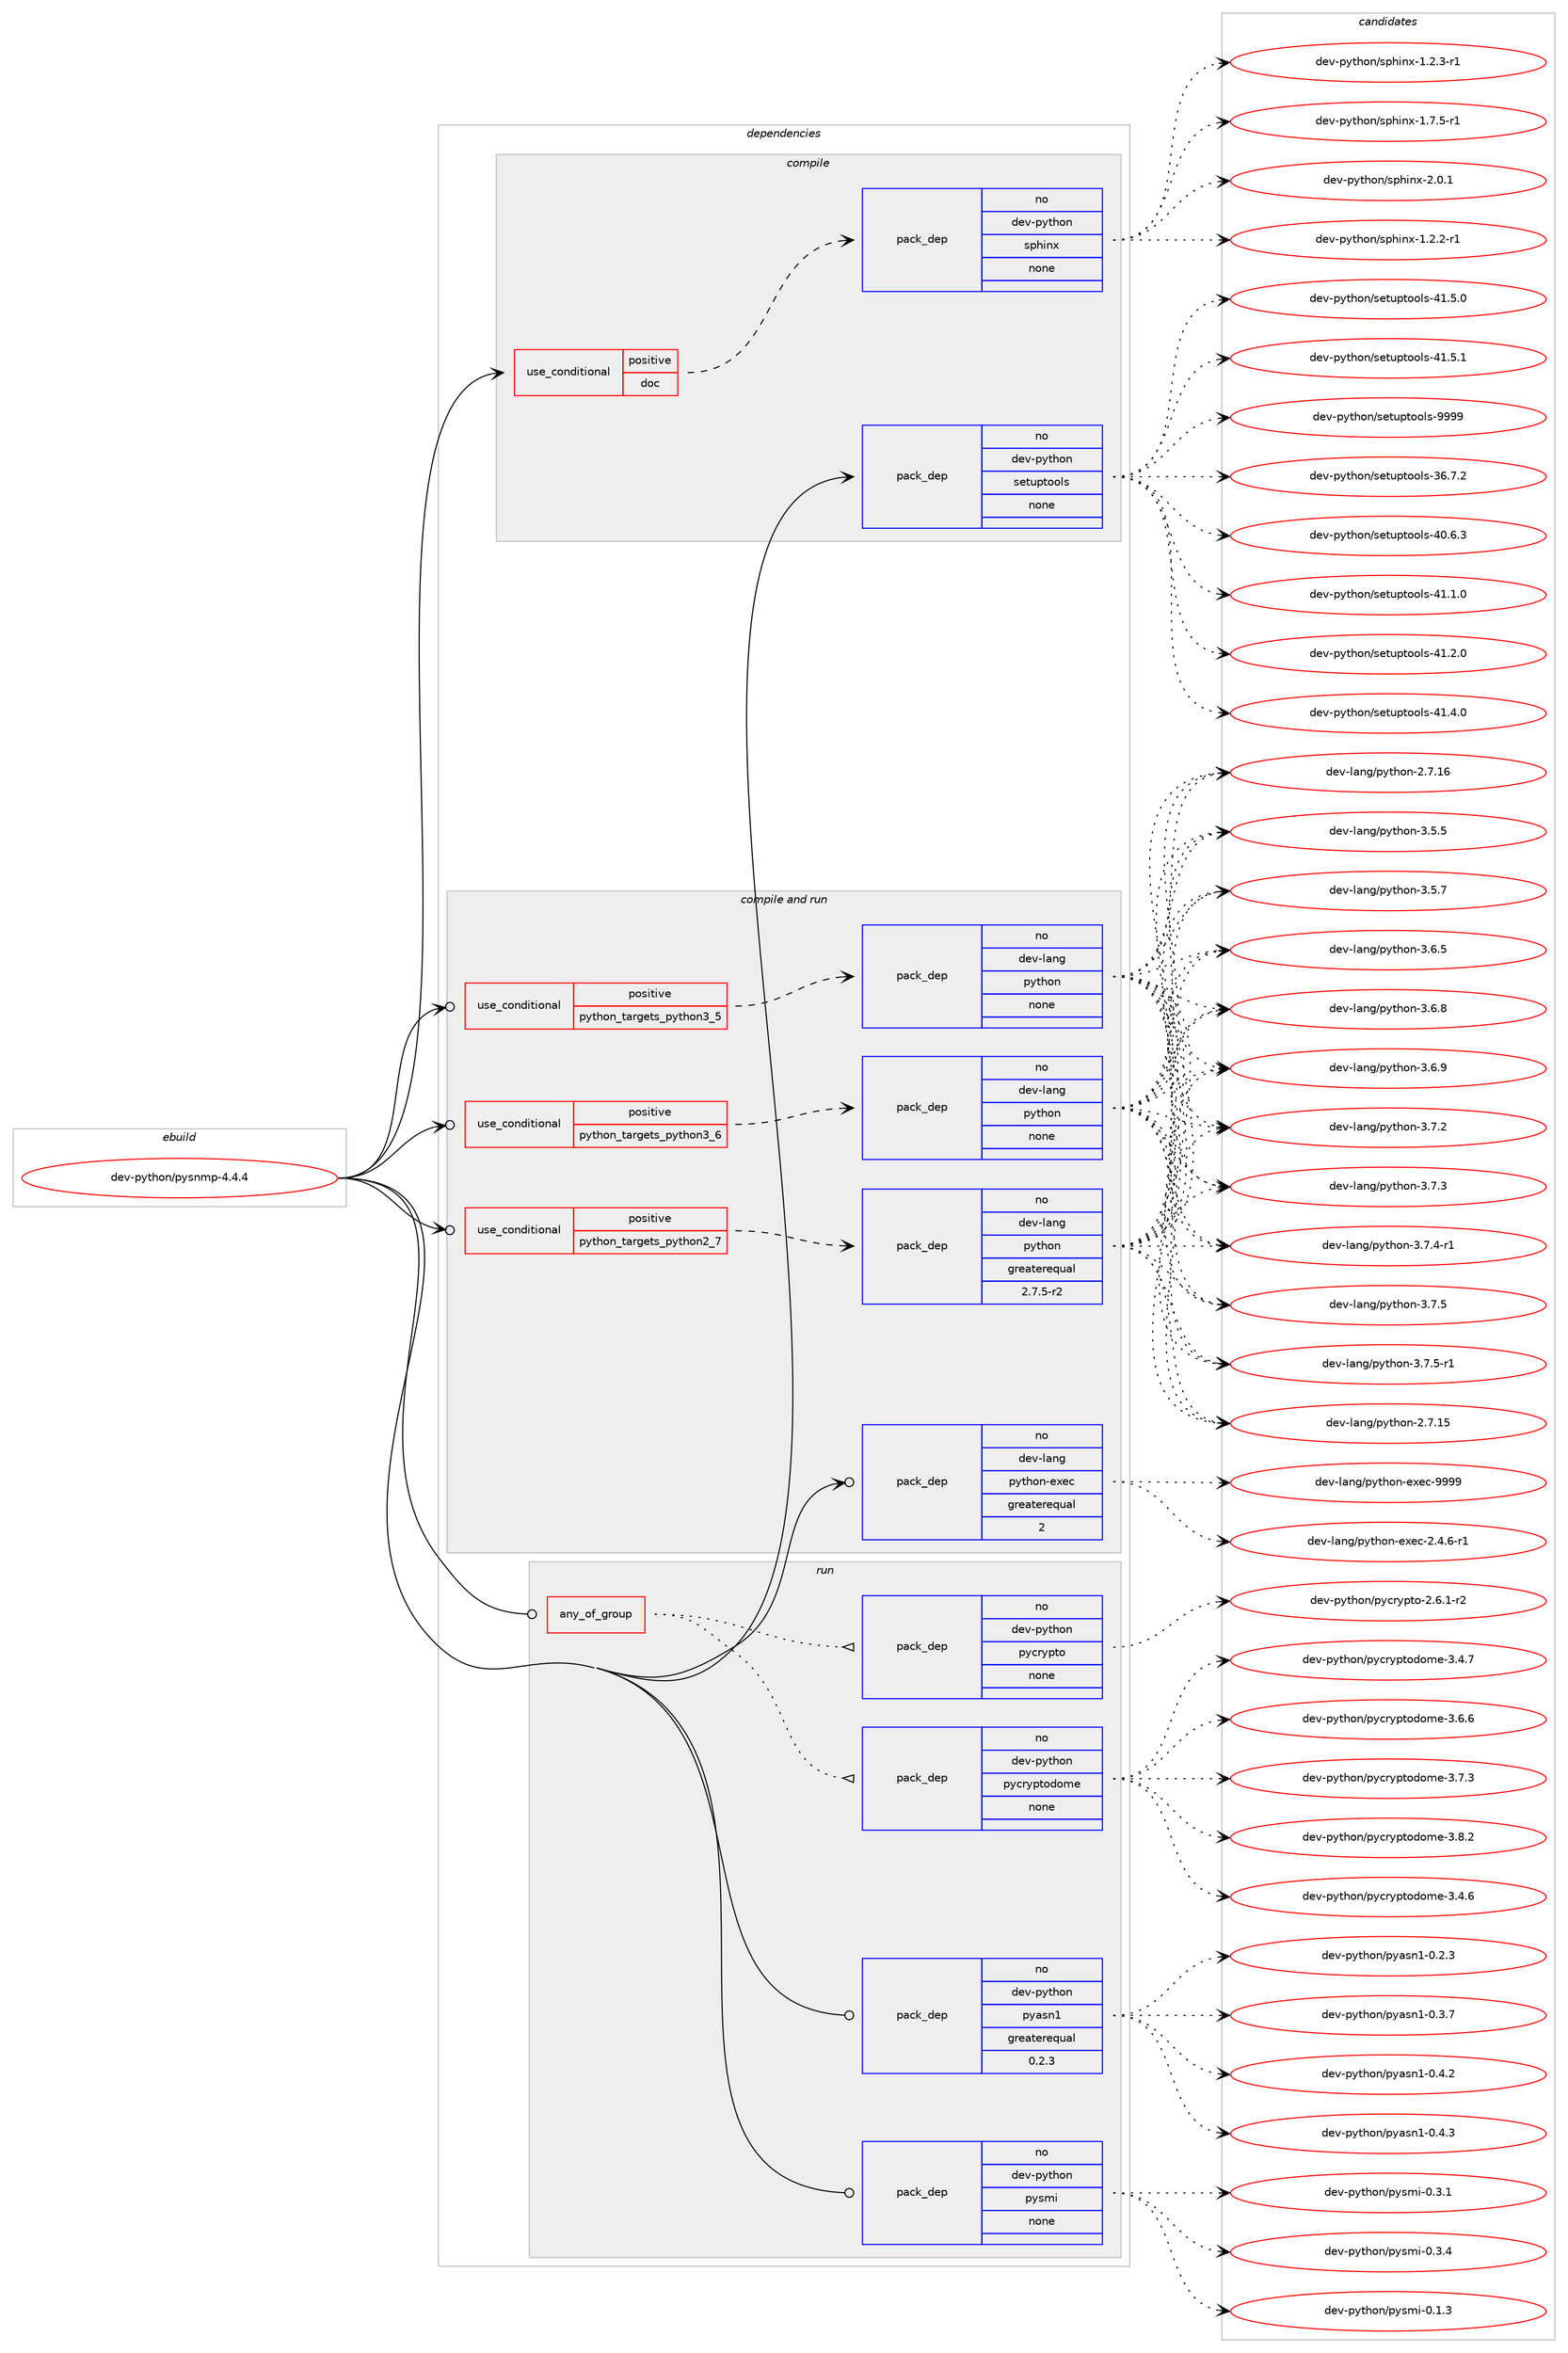 digraph prolog {

# *************
# Graph options
# *************

newrank=true;
concentrate=true;
compound=true;
graph [rankdir=LR,fontname=Helvetica,fontsize=10,ranksep=1.5];#, ranksep=2.5, nodesep=0.2];
edge  [arrowhead=vee];
node  [fontname=Helvetica,fontsize=10];

# **********
# The ebuild
# **********

subgraph cluster_leftcol {
color=gray;
rank=same;
label=<<i>ebuild</i>>;
id [label="dev-python/pysnmp-4.4.4", color=red, width=4, href="../dev-python/pysnmp-4.4.4.svg"];
}

# ****************
# The dependencies
# ****************

subgraph cluster_midcol {
color=gray;
label=<<i>dependencies</i>>;
subgraph cluster_compile {
fillcolor="#eeeeee";
style=filled;
label=<<i>compile</i>>;
subgraph cond146818 {
dependency628765 [label=<<TABLE BORDER="0" CELLBORDER="1" CELLSPACING="0" CELLPADDING="4"><TR><TD ROWSPAN="3" CELLPADDING="10">use_conditional</TD></TR><TR><TD>positive</TD></TR><TR><TD>doc</TD></TR></TABLE>>, shape=none, color=red];
subgraph pack470084 {
dependency628766 [label=<<TABLE BORDER="0" CELLBORDER="1" CELLSPACING="0" CELLPADDING="4" WIDTH="220"><TR><TD ROWSPAN="6" CELLPADDING="30">pack_dep</TD></TR><TR><TD WIDTH="110">no</TD></TR><TR><TD>dev-python</TD></TR><TR><TD>sphinx</TD></TR><TR><TD>none</TD></TR><TR><TD></TD></TR></TABLE>>, shape=none, color=blue];
}
dependency628765:e -> dependency628766:w [weight=20,style="dashed",arrowhead="vee"];
}
id:e -> dependency628765:w [weight=20,style="solid",arrowhead="vee"];
subgraph pack470085 {
dependency628767 [label=<<TABLE BORDER="0" CELLBORDER="1" CELLSPACING="0" CELLPADDING="4" WIDTH="220"><TR><TD ROWSPAN="6" CELLPADDING="30">pack_dep</TD></TR><TR><TD WIDTH="110">no</TD></TR><TR><TD>dev-python</TD></TR><TR><TD>setuptools</TD></TR><TR><TD>none</TD></TR><TR><TD></TD></TR></TABLE>>, shape=none, color=blue];
}
id:e -> dependency628767:w [weight=20,style="solid",arrowhead="vee"];
}
subgraph cluster_compileandrun {
fillcolor="#eeeeee";
style=filled;
label=<<i>compile and run</i>>;
subgraph cond146819 {
dependency628768 [label=<<TABLE BORDER="0" CELLBORDER="1" CELLSPACING="0" CELLPADDING="4"><TR><TD ROWSPAN="3" CELLPADDING="10">use_conditional</TD></TR><TR><TD>positive</TD></TR><TR><TD>python_targets_python2_7</TD></TR></TABLE>>, shape=none, color=red];
subgraph pack470086 {
dependency628769 [label=<<TABLE BORDER="0" CELLBORDER="1" CELLSPACING="0" CELLPADDING="4" WIDTH="220"><TR><TD ROWSPAN="6" CELLPADDING="30">pack_dep</TD></TR><TR><TD WIDTH="110">no</TD></TR><TR><TD>dev-lang</TD></TR><TR><TD>python</TD></TR><TR><TD>greaterequal</TD></TR><TR><TD>2.7.5-r2</TD></TR></TABLE>>, shape=none, color=blue];
}
dependency628768:e -> dependency628769:w [weight=20,style="dashed",arrowhead="vee"];
}
id:e -> dependency628768:w [weight=20,style="solid",arrowhead="odotvee"];
subgraph cond146820 {
dependency628770 [label=<<TABLE BORDER="0" CELLBORDER="1" CELLSPACING="0" CELLPADDING="4"><TR><TD ROWSPAN="3" CELLPADDING="10">use_conditional</TD></TR><TR><TD>positive</TD></TR><TR><TD>python_targets_python3_5</TD></TR></TABLE>>, shape=none, color=red];
subgraph pack470087 {
dependency628771 [label=<<TABLE BORDER="0" CELLBORDER="1" CELLSPACING="0" CELLPADDING="4" WIDTH="220"><TR><TD ROWSPAN="6" CELLPADDING="30">pack_dep</TD></TR><TR><TD WIDTH="110">no</TD></TR><TR><TD>dev-lang</TD></TR><TR><TD>python</TD></TR><TR><TD>none</TD></TR><TR><TD></TD></TR></TABLE>>, shape=none, color=blue];
}
dependency628770:e -> dependency628771:w [weight=20,style="dashed",arrowhead="vee"];
}
id:e -> dependency628770:w [weight=20,style="solid",arrowhead="odotvee"];
subgraph cond146821 {
dependency628772 [label=<<TABLE BORDER="0" CELLBORDER="1" CELLSPACING="0" CELLPADDING="4"><TR><TD ROWSPAN="3" CELLPADDING="10">use_conditional</TD></TR><TR><TD>positive</TD></TR><TR><TD>python_targets_python3_6</TD></TR></TABLE>>, shape=none, color=red];
subgraph pack470088 {
dependency628773 [label=<<TABLE BORDER="0" CELLBORDER="1" CELLSPACING="0" CELLPADDING="4" WIDTH="220"><TR><TD ROWSPAN="6" CELLPADDING="30">pack_dep</TD></TR><TR><TD WIDTH="110">no</TD></TR><TR><TD>dev-lang</TD></TR><TR><TD>python</TD></TR><TR><TD>none</TD></TR><TR><TD></TD></TR></TABLE>>, shape=none, color=blue];
}
dependency628772:e -> dependency628773:w [weight=20,style="dashed",arrowhead="vee"];
}
id:e -> dependency628772:w [weight=20,style="solid",arrowhead="odotvee"];
subgraph pack470089 {
dependency628774 [label=<<TABLE BORDER="0" CELLBORDER="1" CELLSPACING="0" CELLPADDING="4" WIDTH="220"><TR><TD ROWSPAN="6" CELLPADDING="30">pack_dep</TD></TR><TR><TD WIDTH="110">no</TD></TR><TR><TD>dev-lang</TD></TR><TR><TD>python-exec</TD></TR><TR><TD>greaterequal</TD></TR><TR><TD>2</TD></TR></TABLE>>, shape=none, color=blue];
}
id:e -> dependency628774:w [weight=20,style="solid",arrowhead="odotvee"];
}
subgraph cluster_run {
fillcolor="#eeeeee";
style=filled;
label=<<i>run</i>>;
subgraph any11486 {
dependency628775 [label=<<TABLE BORDER="0" CELLBORDER="1" CELLSPACING="0" CELLPADDING="4"><TR><TD CELLPADDING="10">any_of_group</TD></TR></TABLE>>, shape=none, color=red];subgraph pack470090 {
dependency628776 [label=<<TABLE BORDER="0" CELLBORDER="1" CELLSPACING="0" CELLPADDING="4" WIDTH="220"><TR><TD ROWSPAN="6" CELLPADDING="30">pack_dep</TD></TR><TR><TD WIDTH="110">no</TD></TR><TR><TD>dev-python</TD></TR><TR><TD>pycryptodome</TD></TR><TR><TD>none</TD></TR><TR><TD></TD></TR></TABLE>>, shape=none, color=blue];
}
dependency628775:e -> dependency628776:w [weight=20,style="dotted",arrowhead="oinv"];
subgraph pack470091 {
dependency628777 [label=<<TABLE BORDER="0" CELLBORDER="1" CELLSPACING="0" CELLPADDING="4" WIDTH="220"><TR><TD ROWSPAN="6" CELLPADDING="30">pack_dep</TD></TR><TR><TD WIDTH="110">no</TD></TR><TR><TD>dev-python</TD></TR><TR><TD>pycrypto</TD></TR><TR><TD>none</TD></TR><TR><TD></TD></TR></TABLE>>, shape=none, color=blue];
}
dependency628775:e -> dependency628777:w [weight=20,style="dotted",arrowhead="oinv"];
}
id:e -> dependency628775:w [weight=20,style="solid",arrowhead="odot"];
subgraph pack470092 {
dependency628778 [label=<<TABLE BORDER="0" CELLBORDER="1" CELLSPACING="0" CELLPADDING="4" WIDTH="220"><TR><TD ROWSPAN="6" CELLPADDING="30">pack_dep</TD></TR><TR><TD WIDTH="110">no</TD></TR><TR><TD>dev-python</TD></TR><TR><TD>pyasn1</TD></TR><TR><TD>greaterequal</TD></TR><TR><TD>0.2.3</TD></TR></TABLE>>, shape=none, color=blue];
}
id:e -> dependency628778:w [weight=20,style="solid",arrowhead="odot"];
subgraph pack470093 {
dependency628779 [label=<<TABLE BORDER="0" CELLBORDER="1" CELLSPACING="0" CELLPADDING="4" WIDTH="220"><TR><TD ROWSPAN="6" CELLPADDING="30">pack_dep</TD></TR><TR><TD WIDTH="110">no</TD></TR><TR><TD>dev-python</TD></TR><TR><TD>pysmi</TD></TR><TR><TD>none</TD></TR><TR><TD></TD></TR></TABLE>>, shape=none, color=blue];
}
id:e -> dependency628779:w [weight=20,style="solid",arrowhead="odot"];
}
}

# **************
# The candidates
# **************

subgraph cluster_choices {
rank=same;
color=gray;
label=<<i>candidates</i>>;

subgraph choice470084 {
color=black;
nodesep=1;
choice10010111845112121116104111110471151121041051101204549465046504511449 [label="dev-python/sphinx-1.2.2-r1", color=red, width=4,href="../dev-python/sphinx-1.2.2-r1.svg"];
choice10010111845112121116104111110471151121041051101204549465046514511449 [label="dev-python/sphinx-1.2.3-r1", color=red, width=4,href="../dev-python/sphinx-1.2.3-r1.svg"];
choice10010111845112121116104111110471151121041051101204549465546534511449 [label="dev-python/sphinx-1.7.5-r1", color=red, width=4,href="../dev-python/sphinx-1.7.5-r1.svg"];
choice1001011184511212111610411111047115112104105110120455046484649 [label="dev-python/sphinx-2.0.1", color=red, width=4,href="../dev-python/sphinx-2.0.1.svg"];
dependency628766:e -> choice10010111845112121116104111110471151121041051101204549465046504511449:w [style=dotted,weight="100"];
dependency628766:e -> choice10010111845112121116104111110471151121041051101204549465046514511449:w [style=dotted,weight="100"];
dependency628766:e -> choice10010111845112121116104111110471151121041051101204549465546534511449:w [style=dotted,weight="100"];
dependency628766:e -> choice1001011184511212111610411111047115112104105110120455046484649:w [style=dotted,weight="100"];
}
subgraph choice470085 {
color=black;
nodesep=1;
choice100101118451121211161041111104711510111611711211611111110811545515446554650 [label="dev-python/setuptools-36.7.2", color=red, width=4,href="../dev-python/setuptools-36.7.2.svg"];
choice100101118451121211161041111104711510111611711211611111110811545524846544651 [label="dev-python/setuptools-40.6.3", color=red, width=4,href="../dev-python/setuptools-40.6.3.svg"];
choice100101118451121211161041111104711510111611711211611111110811545524946494648 [label="dev-python/setuptools-41.1.0", color=red, width=4,href="../dev-python/setuptools-41.1.0.svg"];
choice100101118451121211161041111104711510111611711211611111110811545524946504648 [label="dev-python/setuptools-41.2.0", color=red, width=4,href="../dev-python/setuptools-41.2.0.svg"];
choice100101118451121211161041111104711510111611711211611111110811545524946524648 [label="dev-python/setuptools-41.4.0", color=red, width=4,href="../dev-python/setuptools-41.4.0.svg"];
choice100101118451121211161041111104711510111611711211611111110811545524946534648 [label="dev-python/setuptools-41.5.0", color=red, width=4,href="../dev-python/setuptools-41.5.0.svg"];
choice100101118451121211161041111104711510111611711211611111110811545524946534649 [label="dev-python/setuptools-41.5.1", color=red, width=4,href="../dev-python/setuptools-41.5.1.svg"];
choice10010111845112121116104111110471151011161171121161111111081154557575757 [label="dev-python/setuptools-9999", color=red, width=4,href="../dev-python/setuptools-9999.svg"];
dependency628767:e -> choice100101118451121211161041111104711510111611711211611111110811545515446554650:w [style=dotted,weight="100"];
dependency628767:e -> choice100101118451121211161041111104711510111611711211611111110811545524846544651:w [style=dotted,weight="100"];
dependency628767:e -> choice100101118451121211161041111104711510111611711211611111110811545524946494648:w [style=dotted,weight="100"];
dependency628767:e -> choice100101118451121211161041111104711510111611711211611111110811545524946504648:w [style=dotted,weight="100"];
dependency628767:e -> choice100101118451121211161041111104711510111611711211611111110811545524946524648:w [style=dotted,weight="100"];
dependency628767:e -> choice100101118451121211161041111104711510111611711211611111110811545524946534648:w [style=dotted,weight="100"];
dependency628767:e -> choice100101118451121211161041111104711510111611711211611111110811545524946534649:w [style=dotted,weight="100"];
dependency628767:e -> choice10010111845112121116104111110471151011161171121161111111081154557575757:w [style=dotted,weight="100"];
}
subgraph choice470086 {
color=black;
nodesep=1;
choice10010111845108971101034711212111610411111045504655464953 [label="dev-lang/python-2.7.15", color=red, width=4,href="../dev-lang/python-2.7.15.svg"];
choice10010111845108971101034711212111610411111045504655464954 [label="dev-lang/python-2.7.16", color=red, width=4,href="../dev-lang/python-2.7.16.svg"];
choice100101118451089711010347112121116104111110455146534653 [label="dev-lang/python-3.5.5", color=red, width=4,href="../dev-lang/python-3.5.5.svg"];
choice100101118451089711010347112121116104111110455146534655 [label="dev-lang/python-3.5.7", color=red, width=4,href="../dev-lang/python-3.5.7.svg"];
choice100101118451089711010347112121116104111110455146544653 [label="dev-lang/python-3.6.5", color=red, width=4,href="../dev-lang/python-3.6.5.svg"];
choice100101118451089711010347112121116104111110455146544656 [label="dev-lang/python-3.6.8", color=red, width=4,href="../dev-lang/python-3.6.8.svg"];
choice100101118451089711010347112121116104111110455146544657 [label="dev-lang/python-3.6.9", color=red, width=4,href="../dev-lang/python-3.6.9.svg"];
choice100101118451089711010347112121116104111110455146554650 [label="dev-lang/python-3.7.2", color=red, width=4,href="../dev-lang/python-3.7.2.svg"];
choice100101118451089711010347112121116104111110455146554651 [label="dev-lang/python-3.7.3", color=red, width=4,href="../dev-lang/python-3.7.3.svg"];
choice1001011184510897110103471121211161041111104551465546524511449 [label="dev-lang/python-3.7.4-r1", color=red, width=4,href="../dev-lang/python-3.7.4-r1.svg"];
choice100101118451089711010347112121116104111110455146554653 [label="dev-lang/python-3.7.5", color=red, width=4,href="../dev-lang/python-3.7.5.svg"];
choice1001011184510897110103471121211161041111104551465546534511449 [label="dev-lang/python-3.7.5-r1", color=red, width=4,href="../dev-lang/python-3.7.5-r1.svg"];
dependency628769:e -> choice10010111845108971101034711212111610411111045504655464953:w [style=dotted,weight="100"];
dependency628769:e -> choice10010111845108971101034711212111610411111045504655464954:w [style=dotted,weight="100"];
dependency628769:e -> choice100101118451089711010347112121116104111110455146534653:w [style=dotted,weight="100"];
dependency628769:e -> choice100101118451089711010347112121116104111110455146534655:w [style=dotted,weight="100"];
dependency628769:e -> choice100101118451089711010347112121116104111110455146544653:w [style=dotted,weight="100"];
dependency628769:e -> choice100101118451089711010347112121116104111110455146544656:w [style=dotted,weight="100"];
dependency628769:e -> choice100101118451089711010347112121116104111110455146544657:w [style=dotted,weight="100"];
dependency628769:e -> choice100101118451089711010347112121116104111110455146554650:w [style=dotted,weight="100"];
dependency628769:e -> choice100101118451089711010347112121116104111110455146554651:w [style=dotted,weight="100"];
dependency628769:e -> choice1001011184510897110103471121211161041111104551465546524511449:w [style=dotted,weight="100"];
dependency628769:e -> choice100101118451089711010347112121116104111110455146554653:w [style=dotted,weight="100"];
dependency628769:e -> choice1001011184510897110103471121211161041111104551465546534511449:w [style=dotted,weight="100"];
}
subgraph choice470087 {
color=black;
nodesep=1;
choice10010111845108971101034711212111610411111045504655464953 [label="dev-lang/python-2.7.15", color=red, width=4,href="../dev-lang/python-2.7.15.svg"];
choice10010111845108971101034711212111610411111045504655464954 [label="dev-lang/python-2.7.16", color=red, width=4,href="../dev-lang/python-2.7.16.svg"];
choice100101118451089711010347112121116104111110455146534653 [label="dev-lang/python-3.5.5", color=red, width=4,href="../dev-lang/python-3.5.5.svg"];
choice100101118451089711010347112121116104111110455146534655 [label="dev-lang/python-3.5.7", color=red, width=4,href="../dev-lang/python-3.5.7.svg"];
choice100101118451089711010347112121116104111110455146544653 [label="dev-lang/python-3.6.5", color=red, width=4,href="../dev-lang/python-3.6.5.svg"];
choice100101118451089711010347112121116104111110455146544656 [label="dev-lang/python-3.6.8", color=red, width=4,href="../dev-lang/python-3.6.8.svg"];
choice100101118451089711010347112121116104111110455146544657 [label="dev-lang/python-3.6.9", color=red, width=4,href="../dev-lang/python-3.6.9.svg"];
choice100101118451089711010347112121116104111110455146554650 [label="dev-lang/python-3.7.2", color=red, width=4,href="../dev-lang/python-3.7.2.svg"];
choice100101118451089711010347112121116104111110455146554651 [label="dev-lang/python-3.7.3", color=red, width=4,href="../dev-lang/python-3.7.3.svg"];
choice1001011184510897110103471121211161041111104551465546524511449 [label="dev-lang/python-3.7.4-r1", color=red, width=4,href="../dev-lang/python-3.7.4-r1.svg"];
choice100101118451089711010347112121116104111110455146554653 [label="dev-lang/python-3.7.5", color=red, width=4,href="../dev-lang/python-3.7.5.svg"];
choice1001011184510897110103471121211161041111104551465546534511449 [label="dev-lang/python-3.7.5-r1", color=red, width=4,href="../dev-lang/python-3.7.5-r1.svg"];
dependency628771:e -> choice10010111845108971101034711212111610411111045504655464953:w [style=dotted,weight="100"];
dependency628771:e -> choice10010111845108971101034711212111610411111045504655464954:w [style=dotted,weight="100"];
dependency628771:e -> choice100101118451089711010347112121116104111110455146534653:w [style=dotted,weight="100"];
dependency628771:e -> choice100101118451089711010347112121116104111110455146534655:w [style=dotted,weight="100"];
dependency628771:e -> choice100101118451089711010347112121116104111110455146544653:w [style=dotted,weight="100"];
dependency628771:e -> choice100101118451089711010347112121116104111110455146544656:w [style=dotted,weight="100"];
dependency628771:e -> choice100101118451089711010347112121116104111110455146544657:w [style=dotted,weight="100"];
dependency628771:e -> choice100101118451089711010347112121116104111110455146554650:w [style=dotted,weight="100"];
dependency628771:e -> choice100101118451089711010347112121116104111110455146554651:w [style=dotted,weight="100"];
dependency628771:e -> choice1001011184510897110103471121211161041111104551465546524511449:w [style=dotted,weight="100"];
dependency628771:e -> choice100101118451089711010347112121116104111110455146554653:w [style=dotted,weight="100"];
dependency628771:e -> choice1001011184510897110103471121211161041111104551465546534511449:w [style=dotted,weight="100"];
}
subgraph choice470088 {
color=black;
nodesep=1;
choice10010111845108971101034711212111610411111045504655464953 [label="dev-lang/python-2.7.15", color=red, width=4,href="../dev-lang/python-2.7.15.svg"];
choice10010111845108971101034711212111610411111045504655464954 [label="dev-lang/python-2.7.16", color=red, width=4,href="../dev-lang/python-2.7.16.svg"];
choice100101118451089711010347112121116104111110455146534653 [label="dev-lang/python-3.5.5", color=red, width=4,href="../dev-lang/python-3.5.5.svg"];
choice100101118451089711010347112121116104111110455146534655 [label="dev-lang/python-3.5.7", color=red, width=4,href="../dev-lang/python-3.5.7.svg"];
choice100101118451089711010347112121116104111110455146544653 [label="dev-lang/python-3.6.5", color=red, width=4,href="../dev-lang/python-3.6.5.svg"];
choice100101118451089711010347112121116104111110455146544656 [label="dev-lang/python-3.6.8", color=red, width=4,href="../dev-lang/python-3.6.8.svg"];
choice100101118451089711010347112121116104111110455146544657 [label="dev-lang/python-3.6.9", color=red, width=4,href="../dev-lang/python-3.6.9.svg"];
choice100101118451089711010347112121116104111110455146554650 [label="dev-lang/python-3.7.2", color=red, width=4,href="../dev-lang/python-3.7.2.svg"];
choice100101118451089711010347112121116104111110455146554651 [label="dev-lang/python-3.7.3", color=red, width=4,href="../dev-lang/python-3.7.3.svg"];
choice1001011184510897110103471121211161041111104551465546524511449 [label="dev-lang/python-3.7.4-r1", color=red, width=4,href="../dev-lang/python-3.7.4-r1.svg"];
choice100101118451089711010347112121116104111110455146554653 [label="dev-lang/python-3.7.5", color=red, width=4,href="../dev-lang/python-3.7.5.svg"];
choice1001011184510897110103471121211161041111104551465546534511449 [label="dev-lang/python-3.7.5-r1", color=red, width=4,href="../dev-lang/python-3.7.5-r1.svg"];
dependency628773:e -> choice10010111845108971101034711212111610411111045504655464953:w [style=dotted,weight="100"];
dependency628773:e -> choice10010111845108971101034711212111610411111045504655464954:w [style=dotted,weight="100"];
dependency628773:e -> choice100101118451089711010347112121116104111110455146534653:w [style=dotted,weight="100"];
dependency628773:e -> choice100101118451089711010347112121116104111110455146534655:w [style=dotted,weight="100"];
dependency628773:e -> choice100101118451089711010347112121116104111110455146544653:w [style=dotted,weight="100"];
dependency628773:e -> choice100101118451089711010347112121116104111110455146544656:w [style=dotted,weight="100"];
dependency628773:e -> choice100101118451089711010347112121116104111110455146544657:w [style=dotted,weight="100"];
dependency628773:e -> choice100101118451089711010347112121116104111110455146554650:w [style=dotted,weight="100"];
dependency628773:e -> choice100101118451089711010347112121116104111110455146554651:w [style=dotted,weight="100"];
dependency628773:e -> choice1001011184510897110103471121211161041111104551465546524511449:w [style=dotted,weight="100"];
dependency628773:e -> choice100101118451089711010347112121116104111110455146554653:w [style=dotted,weight="100"];
dependency628773:e -> choice1001011184510897110103471121211161041111104551465546534511449:w [style=dotted,weight="100"];
}
subgraph choice470089 {
color=black;
nodesep=1;
choice10010111845108971101034711212111610411111045101120101994550465246544511449 [label="dev-lang/python-exec-2.4.6-r1", color=red, width=4,href="../dev-lang/python-exec-2.4.6-r1.svg"];
choice10010111845108971101034711212111610411111045101120101994557575757 [label="dev-lang/python-exec-9999", color=red, width=4,href="../dev-lang/python-exec-9999.svg"];
dependency628774:e -> choice10010111845108971101034711212111610411111045101120101994550465246544511449:w [style=dotted,weight="100"];
dependency628774:e -> choice10010111845108971101034711212111610411111045101120101994557575757:w [style=dotted,weight="100"];
}
subgraph choice470090 {
color=black;
nodesep=1;
choice100101118451121211161041111104711212199114121112116111100111109101455146524654 [label="dev-python/pycryptodome-3.4.6", color=red, width=4,href="../dev-python/pycryptodome-3.4.6.svg"];
choice100101118451121211161041111104711212199114121112116111100111109101455146524655 [label="dev-python/pycryptodome-3.4.7", color=red, width=4,href="../dev-python/pycryptodome-3.4.7.svg"];
choice100101118451121211161041111104711212199114121112116111100111109101455146544654 [label="dev-python/pycryptodome-3.6.6", color=red, width=4,href="../dev-python/pycryptodome-3.6.6.svg"];
choice100101118451121211161041111104711212199114121112116111100111109101455146554651 [label="dev-python/pycryptodome-3.7.3", color=red, width=4,href="../dev-python/pycryptodome-3.7.3.svg"];
choice100101118451121211161041111104711212199114121112116111100111109101455146564650 [label="dev-python/pycryptodome-3.8.2", color=red, width=4,href="../dev-python/pycryptodome-3.8.2.svg"];
dependency628776:e -> choice100101118451121211161041111104711212199114121112116111100111109101455146524654:w [style=dotted,weight="100"];
dependency628776:e -> choice100101118451121211161041111104711212199114121112116111100111109101455146524655:w [style=dotted,weight="100"];
dependency628776:e -> choice100101118451121211161041111104711212199114121112116111100111109101455146544654:w [style=dotted,weight="100"];
dependency628776:e -> choice100101118451121211161041111104711212199114121112116111100111109101455146554651:w [style=dotted,weight="100"];
dependency628776:e -> choice100101118451121211161041111104711212199114121112116111100111109101455146564650:w [style=dotted,weight="100"];
}
subgraph choice470091 {
color=black;
nodesep=1;
choice1001011184511212111610411111047112121991141211121161114550465446494511450 [label="dev-python/pycrypto-2.6.1-r2", color=red, width=4,href="../dev-python/pycrypto-2.6.1-r2.svg"];
dependency628777:e -> choice1001011184511212111610411111047112121991141211121161114550465446494511450:w [style=dotted,weight="100"];
}
subgraph choice470092 {
color=black;
nodesep=1;
choice10010111845112121116104111110471121219711511049454846504651 [label="dev-python/pyasn1-0.2.3", color=red, width=4,href="../dev-python/pyasn1-0.2.3.svg"];
choice10010111845112121116104111110471121219711511049454846514655 [label="dev-python/pyasn1-0.3.7", color=red, width=4,href="../dev-python/pyasn1-0.3.7.svg"];
choice10010111845112121116104111110471121219711511049454846524650 [label="dev-python/pyasn1-0.4.2", color=red, width=4,href="../dev-python/pyasn1-0.4.2.svg"];
choice10010111845112121116104111110471121219711511049454846524651 [label="dev-python/pyasn1-0.4.3", color=red, width=4,href="../dev-python/pyasn1-0.4.3.svg"];
dependency628778:e -> choice10010111845112121116104111110471121219711511049454846504651:w [style=dotted,weight="100"];
dependency628778:e -> choice10010111845112121116104111110471121219711511049454846514655:w [style=dotted,weight="100"];
dependency628778:e -> choice10010111845112121116104111110471121219711511049454846524650:w [style=dotted,weight="100"];
dependency628778:e -> choice10010111845112121116104111110471121219711511049454846524651:w [style=dotted,weight="100"];
}
subgraph choice470093 {
color=black;
nodesep=1;
choice1001011184511212111610411111047112121115109105454846494651 [label="dev-python/pysmi-0.1.3", color=red, width=4,href="../dev-python/pysmi-0.1.3.svg"];
choice1001011184511212111610411111047112121115109105454846514649 [label="dev-python/pysmi-0.3.1", color=red, width=4,href="../dev-python/pysmi-0.3.1.svg"];
choice1001011184511212111610411111047112121115109105454846514652 [label="dev-python/pysmi-0.3.4", color=red, width=4,href="../dev-python/pysmi-0.3.4.svg"];
dependency628779:e -> choice1001011184511212111610411111047112121115109105454846494651:w [style=dotted,weight="100"];
dependency628779:e -> choice1001011184511212111610411111047112121115109105454846514649:w [style=dotted,weight="100"];
dependency628779:e -> choice1001011184511212111610411111047112121115109105454846514652:w [style=dotted,weight="100"];
}
}

}
